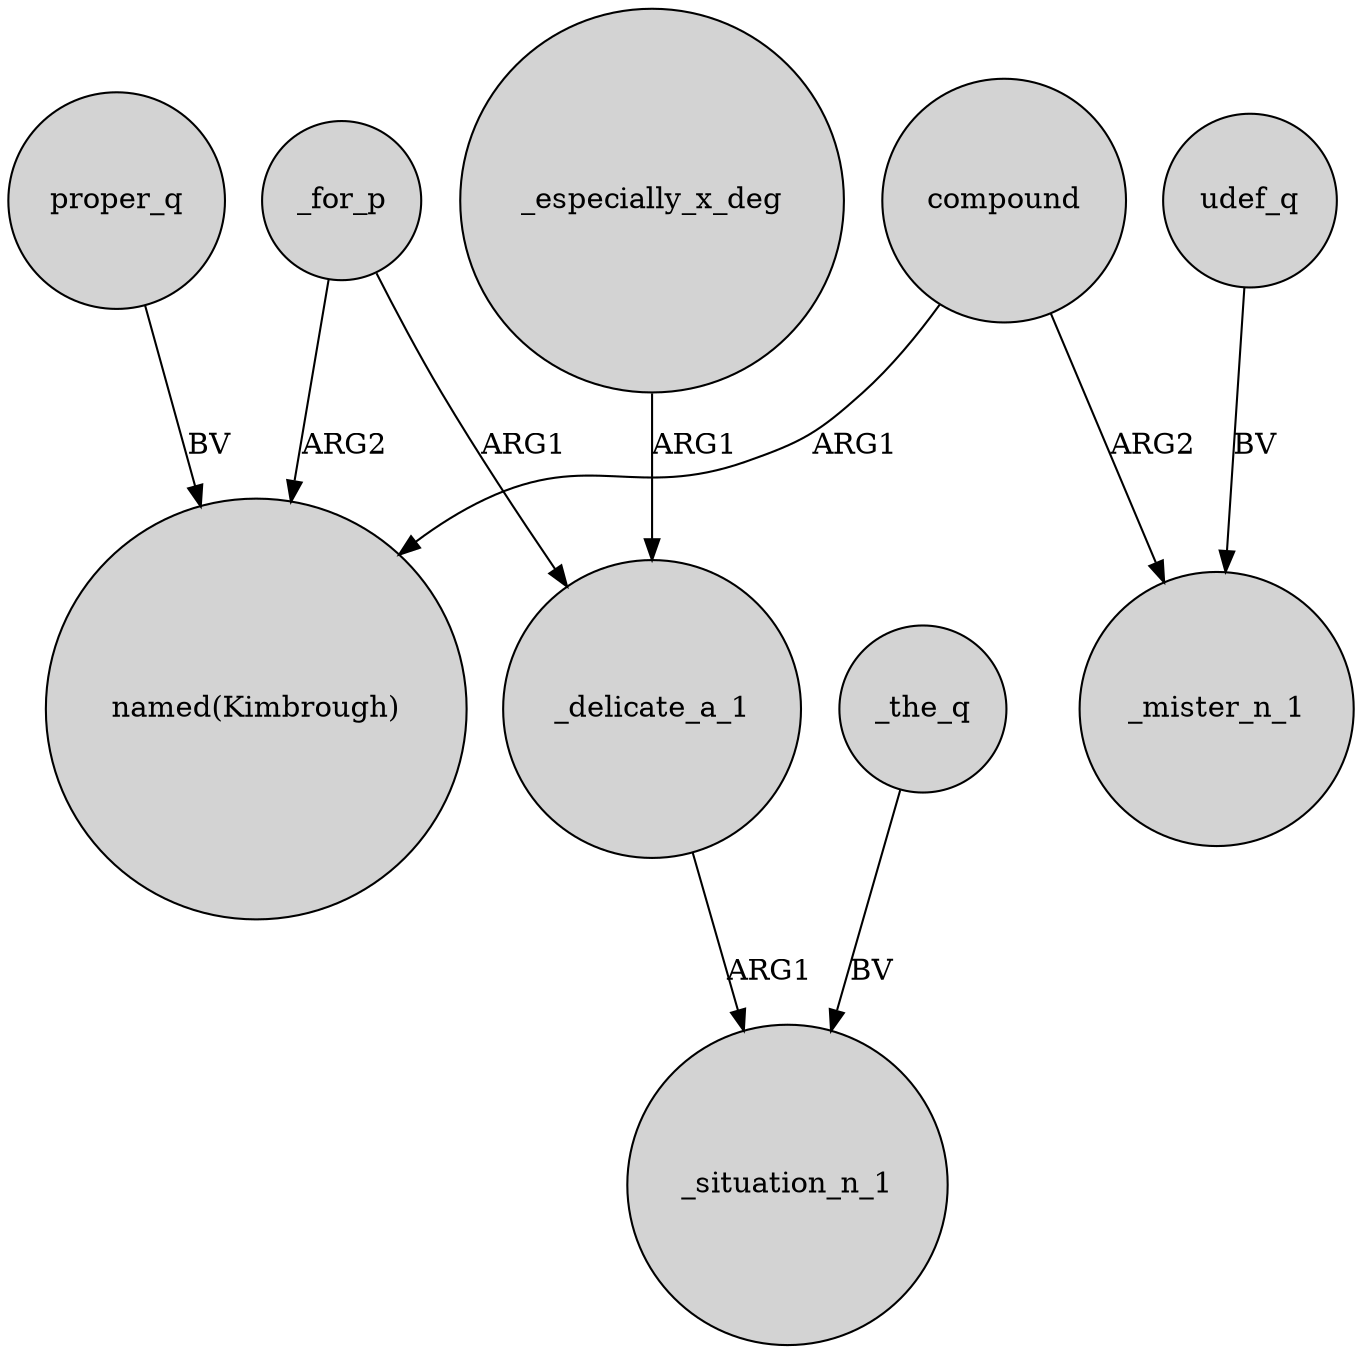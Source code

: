 digraph {
	node [shape=circle style=filled]
	_for_p -> "named(Kimbrough)" [label=ARG2]
	udef_q -> _mister_n_1 [label=BV]
	_the_q -> _situation_n_1 [label=BV]
	_especially_x_deg -> _delicate_a_1 [label=ARG1]
	_for_p -> _delicate_a_1 [label=ARG1]
	proper_q -> "named(Kimbrough)" [label=BV]
	_delicate_a_1 -> _situation_n_1 [label=ARG1]
	compound -> _mister_n_1 [label=ARG2]
	compound -> "named(Kimbrough)" [label=ARG1]
}
